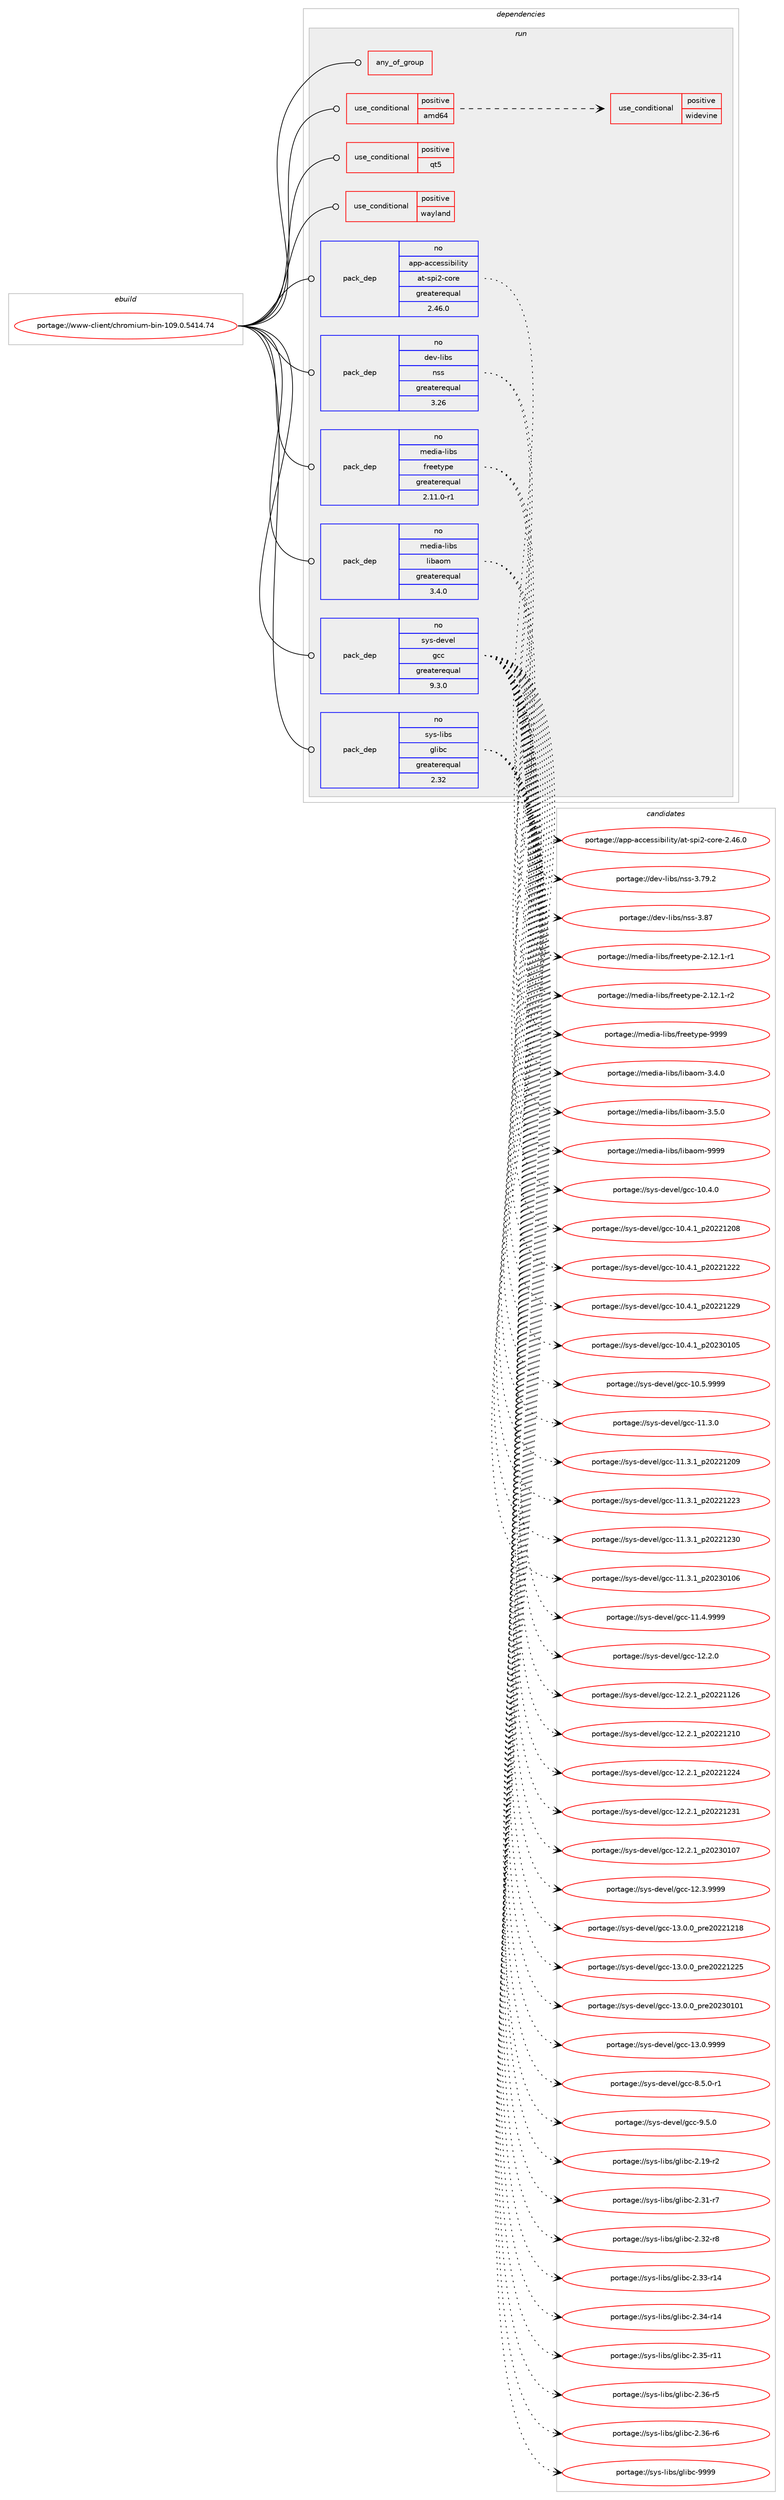 digraph prolog {

# *************
# Graph options
# *************

newrank=true;
concentrate=true;
compound=true;
graph [rankdir=LR,fontname=Helvetica,fontsize=10,ranksep=1.5];#, ranksep=2.5, nodesep=0.2];
edge  [arrowhead=vee];
node  [fontname=Helvetica,fontsize=10];

# **********
# The ebuild
# **********

subgraph cluster_leftcol {
color=gray;
rank=same;
label=<<i>ebuild</i>>;
id [label="portage://www-client/chromium-bin-109.0.5414.74", color=red, width=4, href="../www-client/chromium-bin-109.0.5414.74.svg"];
}

# ****************
# The dependencies
# ****************

subgraph cluster_midcol {
color=gray;
label=<<i>dependencies</i>>;
subgraph cluster_compile {
fillcolor="#eeeeee";
style=filled;
label=<<i>compile</i>>;
}
subgraph cluster_compileandrun {
fillcolor="#eeeeee";
style=filled;
label=<<i>compile and run</i>>;
}
subgraph cluster_run {
fillcolor="#eeeeee";
style=filled;
label=<<i>run</i>>;
subgraph any46 {
dependency406 [label=<<TABLE BORDER="0" CELLBORDER="1" CELLSPACING="0" CELLPADDING="4"><TR><TD CELLPADDING="10">any_of_group</TD></TR></TABLE>>, shape=none, color=red];# *** BEGIN UNKNOWN DEPENDENCY TYPE (TODO) ***
# dependency406 -> package_dependency(portage://www-client/chromium-bin-109.0.5414.74,run,no,x11-libs,gtk+,none,[,,],[slot(3)],[use(enable(X),none),use(optenable(wayland),none)])
# *** END UNKNOWN DEPENDENCY TYPE (TODO) ***

# *** BEGIN UNKNOWN DEPENDENCY TYPE (TODO) ***
# dependency406 -> package_dependency(portage://www-client/chromium-bin-109.0.5414.74,run,no,gui-libs,gtk,none,[,,],[slot(4)],[use(enable(X),none),use(optenable(wayland),none)])
# *** END UNKNOWN DEPENDENCY TYPE (TODO) ***

}
id:e -> dependency406:w [weight=20,style="solid",arrowhead="odot"];
subgraph cond83 {
dependency407 [label=<<TABLE BORDER="0" CELLBORDER="1" CELLSPACING="0" CELLPADDING="4"><TR><TD ROWSPAN="3" CELLPADDING="10">use_conditional</TD></TR><TR><TD>positive</TD></TR><TR><TD>amd64</TD></TR></TABLE>>, shape=none, color=red];
subgraph cond84 {
dependency408 [label=<<TABLE BORDER="0" CELLBORDER="1" CELLSPACING="0" CELLPADDING="4"><TR><TD ROWSPAN="3" CELLPADDING="10">use_conditional</TD></TR><TR><TD>positive</TD></TR><TR><TD>widevine</TD></TR></TABLE>>, shape=none, color=red];
# *** BEGIN UNKNOWN DEPENDENCY TYPE (TODO) ***
# dependency408 -> package_dependency(portage://www-client/chromium-bin-109.0.5414.74,run,no,www-plugins,chrome-binary-plugins,none,[,,],[],[])
# *** END UNKNOWN DEPENDENCY TYPE (TODO) ***

}
dependency407:e -> dependency408:w [weight=20,style="dashed",arrowhead="vee"];
}
id:e -> dependency407:w [weight=20,style="solid",arrowhead="odot"];
subgraph cond85 {
dependency409 [label=<<TABLE BORDER="0" CELLBORDER="1" CELLSPACING="0" CELLPADDING="4"><TR><TD ROWSPAN="3" CELLPADDING="10">use_conditional</TD></TR><TR><TD>positive</TD></TR><TR><TD>qt5</TD></TR></TABLE>>, shape=none, color=red];
# *** BEGIN UNKNOWN DEPENDENCY TYPE (TODO) ***
# dependency409 -> package_dependency(portage://www-client/chromium-bin-109.0.5414.74,run,no,dev-qt,qtcore,none,[,,],[slot(5)],[])
# *** END UNKNOWN DEPENDENCY TYPE (TODO) ***

# *** BEGIN UNKNOWN DEPENDENCY TYPE (TODO) ***
# dependency409 -> package_dependency(portage://www-client/chromium-bin-109.0.5414.74,run,no,dev-qt,qtgui,none,[,,],[slot(5)],[use(enable(X),none),use(optenable(wayland),none)])
# *** END UNKNOWN DEPENDENCY TYPE (TODO) ***

# *** BEGIN UNKNOWN DEPENDENCY TYPE (TODO) ***
# dependency409 -> package_dependency(portage://www-client/chromium-bin-109.0.5414.74,run,no,dev-qt,qtwidgets,none,[,,],[slot(5)],[])
# *** END UNKNOWN DEPENDENCY TYPE (TODO) ***

}
id:e -> dependency409:w [weight=20,style="solid",arrowhead="odot"];
subgraph cond86 {
dependency410 [label=<<TABLE BORDER="0" CELLBORDER="1" CELLSPACING="0" CELLPADDING="4"><TR><TD ROWSPAN="3" CELLPADDING="10">use_conditional</TD></TR><TR><TD>positive</TD></TR><TR><TD>wayland</TD></TR></TABLE>>, shape=none, color=red];
# *** BEGIN UNKNOWN DEPENDENCY TYPE (TODO) ***
# dependency410 -> package_dependency(portage://www-client/chromium-bin-109.0.5414.74,run,no,dev-libs,wayland,none,[,,],[],[])
# *** END UNKNOWN DEPENDENCY TYPE (TODO) ***

}
id:e -> dependency410:w [weight=20,style="solid",arrowhead="odot"];
subgraph pack279 {
dependency411 [label=<<TABLE BORDER="0" CELLBORDER="1" CELLSPACING="0" CELLPADDING="4" WIDTH="220"><TR><TD ROWSPAN="6" CELLPADDING="30">pack_dep</TD></TR><TR><TD WIDTH="110">no</TD></TR><TR><TD>app-accessibility</TD></TR><TR><TD>at-spi2-core</TD></TR><TR><TD>greaterequal</TD></TR><TR><TD>2.46.0</TD></TR></TABLE>>, shape=none, color=blue];
}
id:e -> dependency411:w [weight=20,style="solid",arrowhead="odot"];
# *** BEGIN UNKNOWN DEPENDENCY TYPE (TODO) ***
# id -> package_dependency(portage://www-client/chromium-bin-109.0.5414.74,run,no,dev-libs,expat,none,[,,],[],[])
# *** END UNKNOWN DEPENDENCY TYPE (TODO) ***

# *** BEGIN UNKNOWN DEPENDENCY TYPE (TODO) ***
# id -> package_dependency(portage://www-client/chromium-bin-109.0.5414.74,run,no,dev-libs,glib,none,[,,],[slot(2)],[])
# *** END UNKNOWN DEPENDENCY TYPE (TODO) ***

# *** BEGIN UNKNOWN DEPENDENCY TYPE (TODO) ***
# id -> package_dependency(portage://www-client/chromium-bin-109.0.5414.74,run,no,dev-libs,libxml2,none,[,,],[],[use(enable(icu),none)])
# *** END UNKNOWN DEPENDENCY TYPE (TODO) ***

# *** BEGIN UNKNOWN DEPENDENCY TYPE (TODO) ***
# id -> package_dependency(portage://www-client/chromium-bin-109.0.5414.74,run,no,dev-libs,libxslt,none,[,,],[],[])
# *** END UNKNOWN DEPENDENCY TYPE (TODO) ***

# *** BEGIN UNKNOWN DEPENDENCY TYPE (TODO) ***
# id -> package_dependency(portage://www-client/chromium-bin-109.0.5414.74,run,no,dev-libs,nspr,none,[,,],[],[])
# *** END UNKNOWN DEPENDENCY TYPE (TODO) ***

subgraph pack280 {
dependency412 [label=<<TABLE BORDER="0" CELLBORDER="1" CELLSPACING="0" CELLPADDING="4" WIDTH="220"><TR><TD ROWSPAN="6" CELLPADDING="30">pack_dep</TD></TR><TR><TD WIDTH="110">no</TD></TR><TR><TD>dev-libs</TD></TR><TR><TD>nss</TD></TR><TR><TD>greaterequal</TD></TR><TR><TD>3.26</TD></TR></TABLE>>, shape=none, color=blue];
}
id:e -> dependency412:w [weight=20,style="solid",arrowhead="odot"];
# *** BEGIN UNKNOWN DEPENDENCY TYPE (TODO) ***
# id -> package_dependency(portage://www-client/chromium-bin-109.0.5414.74,run,no,media-libs,alsa-lib,none,[,,],[],[])
# *** END UNKNOWN DEPENDENCY TYPE (TODO) ***

# *** BEGIN UNKNOWN DEPENDENCY TYPE (TODO) ***
# id -> package_dependency(portage://www-client/chromium-bin-109.0.5414.74,run,no,media-libs,dav1d,none,[,,],[slot(0),subslot(6)],[])
# *** END UNKNOWN DEPENDENCY TYPE (TODO) ***

# *** BEGIN UNKNOWN DEPENDENCY TYPE (TODO) ***
# id -> package_dependency(portage://www-client/chromium-bin-109.0.5414.74,run,no,media-libs,flac,none,[,,],[slot(0),subslot(10-12)],[])
# *** END UNKNOWN DEPENDENCY TYPE (TODO) ***

# *** BEGIN UNKNOWN DEPENDENCY TYPE (TODO) ***
# id -> package_dependency(portage://www-client/chromium-bin-109.0.5414.74,run,no,media-libs,fontconfig,none,[,,],[],[])
# *** END UNKNOWN DEPENDENCY TYPE (TODO) ***

subgraph pack281 {
dependency413 [label=<<TABLE BORDER="0" CELLBORDER="1" CELLSPACING="0" CELLPADDING="4" WIDTH="220"><TR><TD ROWSPAN="6" CELLPADDING="30">pack_dep</TD></TR><TR><TD WIDTH="110">no</TD></TR><TR><TD>media-libs</TD></TR><TR><TD>freetype</TD></TR><TR><TD>greaterequal</TD></TR><TR><TD>2.11.0-r1</TD></TR></TABLE>>, shape=none, color=blue];
}
id:e -> dependency413:w [weight=20,style="solid",arrowhead="odot"];
subgraph pack282 {
dependency414 [label=<<TABLE BORDER="0" CELLBORDER="1" CELLSPACING="0" CELLPADDING="4" WIDTH="220"><TR><TD ROWSPAN="6" CELLPADDING="30">pack_dep</TD></TR><TR><TD WIDTH="110">no</TD></TR><TR><TD>media-libs</TD></TR><TR><TD>libaom</TD></TR><TR><TD>greaterequal</TD></TR><TR><TD>3.4.0</TD></TR></TABLE>>, shape=none, color=blue];
}
id:e -> dependency414:w [weight=20,style="solid",arrowhead="odot"];
# *** BEGIN UNKNOWN DEPENDENCY TYPE (TODO) ***
# id -> package_dependency(portage://www-client/chromium-bin-109.0.5414.74,run,no,media-libs,libjpeg-turbo,none,[,,],[],[])
# *** END UNKNOWN DEPENDENCY TYPE (TODO) ***

# *** BEGIN UNKNOWN DEPENDENCY TYPE (TODO) ***
# id -> package_dependency(portage://www-client/chromium-bin-109.0.5414.74,run,no,media-libs,libwebp,none,[,,],[],[])
# *** END UNKNOWN DEPENDENCY TYPE (TODO) ***

# *** BEGIN UNKNOWN DEPENDENCY TYPE (TODO) ***
# id -> package_dependency(portage://www-client/chromium-bin-109.0.5414.74,run,no,media-libs,mesa,none,[,,],[],[use(enable(gbm),positive)])
# *** END UNKNOWN DEPENDENCY TYPE (TODO) ***

# *** BEGIN UNKNOWN DEPENDENCY TYPE (TODO) ***
# id -> package_dependency(portage://www-client/chromium-bin-109.0.5414.74,run,no,media-libs,openh264,none,[,,],[slot(0),subslot(7)],[])
# *** END UNKNOWN DEPENDENCY TYPE (TODO) ***

# *** BEGIN UNKNOWN DEPENDENCY TYPE (TODO) ***
# id -> package_dependency(portage://www-client/chromium-bin-109.0.5414.74,run,no,net-misc,curl,none,[,,],[],[use(enable(ssl),none)])
# *** END UNKNOWN DEPENDENCY TYPE (TODO) ***

# *** BEGIN UNKNOWN DEPENDENCY TYPE (TODO) ***
# id -> package_dependency(portage://www-client/chromium-bin-109.0.5414.74,run,no,net-print,cups,none,[,,],[],[])
# *** END UNKNOWN DEPENDENCY TYPE (TODO) ***

# *** BEGIN UNKNOWN DEPENDENCY TYPE (TODO) ***
# id -> package_dependency(portage://www-client/chromium-bin-109.0.5414.74,run,no,sys-apps,dbus,none,[,,],[],[])
# *** END UNKNOWN DEPENDENCY TYPE (TODO) ***

# *** BEGIN UNKNOWN DEPENDENCY TYPE (TODO) ***
# id -> package_dependency(portage://www-client/chromium-bin-109.0.5414.74,run,no,sys-apps,pciutils,none,[,,],[],[])
# *** END UNKNOWN DEPENDENCY TYPE (TODO) ***

subgraph pack283 {
dependency415 [label=<<TABLE BORDER="0" CELLBORDER="1" CELLSPACING="0" CELLPADDING="4" WIDTH="220"><TR><TD ROWSPAN="6" CELLPADDING="30">pack_dep</TD></TR><TR><TD WIDTH="110">no</TD></TR><TR><TD>sys-devel</TD></TR><TR><TD>gcc</TD></TR><TR><TD>greaterequal</TD></TR><TR><TD>9.3.0</TD></TR></TABLE>>, shape=none, color=blue];
}
id:e -> dependency415:w [weight=20,style="solid",arrowhead="odot"];
subgraph pack284 {
dependency416 [label=<<TABLE BORDER="0" CELLBORDER="1" CELLSPACING="0" CELLPADDING="4" WIDTH="220"><TR><TD ROWSPAN="6" CELLPADDING="30">pack_dep</TD></TR><TR><TD WIDTH="110">no</TD></TR><TR><TD>sys-libs</TD></TR><TR><TD>glibc</TD></TR><TR><TD>greaterequal</TD></TR><TR><TD>2.32</TD></TR></TABLE>>, shape=none, color=blue];
}
id:e -> dependency416:w [weight=20,style="solid",arrowhead="odot"];
# *** BEGIN UNKNOWN DEPENDENCY TYPE (TODO) ***
# id -> package_dependency(portage://www-client/chromium-bin-109.0.5414.74,run,no,sys-libs,zlib,none,[,,],[],[use(enable(minizip),none)])
# *** END UNKNOWN DEPENDENCY TYPE (TODO) ***

# *** BEGIN UNKNOWN DEPENDENCY TYPE (TODO) ***
# id -> package_dependency(portage://www-client/chromium-bin-109.0.5414.74,run,no,virtual,ttf-fonts,none,[,,],[],[])
# *** END UNKNOWN DEPENDENCY TYPE (TODO) ***

# *** BEGIN UNKNOWN DEPENDENCY TYPE (TODO) ***
# id -> package_dependency(portage://www-client/chromium-bin-109.0.5414.74,run,no,virtual,udev,none,[,,],[],[])
# *** END UNKNOWN DEPENDENCY TYPE (TODO) ***

# *** BEGIN UNKNOWN DEPENDENCY TYPE (TODO) ***
# id -> package_dependency(portage://www-client/chromium-bin-109.0.5414.74,run,no,x11-libs,cairo,none,[,,],[],[])
# *** END UNKNOWN DEPENDENCY TYPE (TODO) ***

# *** BEGIN UNKNOWN DEPENDENCY TYPE (TODO) ***
# id -> package_dependency(portage://www-client/chromium-bin-109.0.5414.74,run,no,x11-libs,gdk-pixbuf,none,[,,],[slot(2)],[])
# *** END UNKNOWN DEPENDENCY TYPE (TODO) ***

# *** BEGIN UNKNOWN DEPENDENCY TYPE (TODO) ***
# id -> package_dependency(portage://www-client/chromium-bin-109.0.5414.74,run,no,x11-libs,libX11,none,[,,],[],[])
# *** END UNKNOWN DEPENDENCY TYPE (TODO) ***

# *** BEGIN UNKNOWN DEPENDENCY TYPE (TODO) ***
# id -> package_dependency(portage://www-client/chromium-bin-109.0.5414.74,run,no,x11-libs,libXcomposite,none,[,,],[],[])
# *** END UNKNOWN DEPENDENCY TYPE (TODO) ***

# *** BEGIN UNKNOWN DEPENDENCY TYPE (TODO) ***
# id -> package_dependency(portage://www-client/chromium-bin-109.0.5414.74,run,no,x11-libs,libXdamage,none,[,,],[],[])
# *** END UNKNOWN DEPENDENCY TYPE (TODO) ***

# *** BEGIN UNKNOWN DEPENDENCY TYPE (TODO) ***
# id -> package_dependency(portage://www-client/chromium-bin-109.0.5414.74,run,no,x11-libs,libXext,none,[,,],[],[])
# *** END UNKNOWN DEPENDENCY TYPE (TODO) ***

# *** BEGIN UNKNOWN DEPENDENCY TYPE (TODO) ***
# id -> package_dependency(portage://www-client/chromium-bin-109.0.5414.74,run,no,x11-libs,libXfixes,none,[,,],[],[])
# *** END UNKNOWN DEPENDENCY TYPE (TODO) ***

# *** BEGIN UNKNOWN DEPENDENCY TYPE (TODO) ***
# id -> package_dependency(portage://www-client/chromium-bin-109.0.5414.74,run,no,x11-libs,libXrandr,none,[,,],[],[])
# *** END UNKNOWN DEPENDENCY TYPE (TODO) ***

# *** BEGIN UNKNOWN DEPENDENCY TYPE (TODO) ***
# id -> package_dependency(portage://www-client/chromium-bin-109.0.5414.74,run,no,x11-libs,libXtst,none,[,,],[],[])
# *** END UNKNOWN DEPENDENCY TYPE (TODO) ***

# *** BEGIN UNKNOWN DEPENDENCY TYPE (TODO) ***
# id -> package_dependency(portage://www-client/chromium-bin-109.0.5414.74,run,no,x11-libs,libdrm,none,[,,],[],[])
# *** END UNKNOWN DEPENDENCY TYPE (TODO) ***

# *** BEGIN UNKNOWN DEPENDENCY TYPE (TODO) ***
# id -> package_dependency(portage://www-client/chromium-bin-109.0.5414.74,run,no,x11-libs,libxcb,none,[,,],[],[])
# *** END UNKNOWN DEPENDENCY TYPE (TODO) ***

# *** BEGIN UNKNOWN DEPENDENCY TYPE (TODO) ***
# id -> package_dependency(portage://www-client/chromium-bin-109.0.5414.74,run,no,x11-libs,libxkbcommon,none,[,,],[],[])
# *** END UNKNOWN DEPENDENCY TYPE (TODO) ***

# *** BEGIN UNKNOWN DEPENDENCY TYPE (TODO) ***
# id -> package_dependency(portage://www-client/chromium-bin-109.0.5414.74,run,no,x11-libs,libxshmfence,none,[,,],[],[])
# *** END UNKNOWN DEPENDENCY TYPE (TODO) ***

# *** BEGIN UNKNOWN DEPENDENCY TYPE (TODO) ***
# id -> package_dependency(portage://www-client/chromium-bin-109.0.5414.74,run,no,x11-libs,pango,none,[,,],[],[])
# *** END UNKNOWN DEPENDENCY TYPE (TODO) ***

# *** BEGIN UNKNOWN DEPENDENCY TYPE (TODO) ***
# id -> package_dependency(portage://www-client/chromium-bin-109.0.5414.74,run,no,x11-misc,xdg-utils,none,[,,],[],[])
# *** END UNKNOWN DEPENDENCY TYPE (TODO) ***

}
}

# **************
# The candidates
# **************

subgraph cluster_choices {
rank=same;
color=gray;
label=<<i>candidates</i>>;

subgraph choice279 {
color=black;
nodesep=1;
choice97112112459799991011151151059810510810511612147971164511511210550459911111410145504652544648 [label="portage://app-accessibility/at-spi2-core-2.46.0", color=red, width=4,href="../app-accessibility/at-spi2-core-2.46.0.svg"];
dependency411:e -> choice97112112459799991011151151059810510810511612147971164511511210550459911111410145504652544648:w [style=dotted,weight="100"];
}
subgraph choice280 {
color=black;
nodesep=1;
choice10010111845108105981154711011511545514655574650 [label="portage://dev-libs/nss-3.79.2", color=red, width=4,href="../dev-libs/nss-3.79.2.svg"];
choice1001011184510810598115471101151154551465655 [label="portage://dev-libs/nss-3.87", color=red, width=4,href="../dev-libs/nss-3.87.svg"];
dependency412:e -> choice10010111845108105981154711011511545514655574650:w [style=dotted,weight="100"];
dependency412:e -> choice1001011184510810598115471101151154551465655:w [style=dotted,weight="100"];
}
subgraph choice281 {
color=black;
nodesep=1;
choice10910110010597451081059811547102114101101116121112101455046495046494511449 [label="portage://media-libs/freetype-2.12.1-r1", color=red, width=4,href="../media-libs/freetype-2.12.1-r1.svg"];
choice10910110010597451081059811547102114101101116121112101455046495046494511450 [label="portage://media-libs/freetype-2.12.1-r2", color=red, width=4,href="../media-libs/freetype-2.12.1-r2.svg"];
choice109101100105974510810598115471021141011011161211121014557575757 [label="portage://media-libs/freetype-9999", color=red, width=4,href="../media-libs/freetype-9999.svg"];
dependency413:e -> choice10910110010597451081059811547102114101101116121112101455046495046494511449:w [style=dotted,weight="100"];
dependency413:e -> choice10910110010597451081059811547102114101101116121112101455046495046494511450:w [style=dotted,weight="100"];
dependency413:e -> choice109101100105974510810598115471021141011011161211121014557575757:w [style=dotted,weight="100"];
}
subgraph choice282 {
color=black;
nodesep=1;
choice109101100105974510810598115471081059897111109455146524648 [label="portage://media-libs/libaom-3.4.0", color=red, width=4,href="../media-libs/libaom-3.4.0.svg"];
choice109101100105974510810598115471081059897111109455146534648 [label="portage://media-libs/libaom-3.5.0", color=red, width=4,href="../media-libs/libaom-3.5.0.svg"];
choice1091011001059745108105981154710810598971111094557575757 [label="portage://media-libs/libaom-9999", color=red, width=4,href="../media-libs/libaom-9999.svg"];
dependency414:e -> choice109101100105974510810598115471081059897111109455146524648:w [style=dotted,weight="100"];
dependency414:e -> choice109101100105974510810598115471081059897111109455146534648:w [style=dotted,weight="100"];
dependency414:e -> choice1091011001059745108105981154710810598971111094557575757:w [style=dotted,weight="100"];
}
subgraph choice283 {
color=black;
nodesep=1;
choice1151211154510010111810110847103999945494846524648 [label="portage://sys-devel/gcc-10.4.0", color=red, width=4,href="../sys-devel/gcc-10.4.0.svg"];
choice1151211154510010111810110847103999945494846524649951125048505049504856 [label="portage://sys-devel/gcc-10.4.1_p20221208", color=red, width=4,href="../sys-devel/gcc-10.4.1_p20221208.svg"];
choice1151211154510010111810110847103999945494846524649951125048505049505050 [label="portage://sys-devel/gcc-10.4.1_p20221222", color=red, width=4,href="../sys-devel/gcc-10.4.1_p20221222.svg"];
choice1151211154510010111810110847103999945494846524649951125048505049505057 [label="portage://sys-devel/gcc-10.4.1_p20221229", color=red, width=4,href="../sys-devel/gcc-10.4.1_p20221229.svg"];
choice1151211154510010111810110847103999945494846524649951125048505148494853 [label="portage://sys-devel/gcc-10.4.1_p20230105", color=red, width=4,href="../sys-devel/gcc-10.4.1_p20230105.svg"];
choice1151211154510010111810110847103999945494846534657575757 [label="portage://sys-devel/gcc-10.5.9999", color=red, width=4,href="../sys-devel/gcc-10.5.9999.svg"];
choice1151211154510010111810110847103999945494946514648 [label="portage://sys-devel/gcc-11.3.0", color=red, width=4,href="../sys-devel/gcc-11.3.0.svg"];
choice1151211154510010111810110847103999945494946514649951125048505049504857 [label="portage://sys-devel/gcc-11.3.1_p20221209", color=red, width=4,href="../sys-devel/gcc-11.3.1_p20221209.svg"];
choice1151211154510010111810110847103999945494946514649951125048505049505051 [label="portage://sys-devel/gcc-11.3.1_p20221223", color=red, width=4,href="../sys-devel/gcc-11.3.1_p20221223.svg"];
choice1151211154510010111810110847103999945494946514649951125048505049505148 [label="portage://sys-devel/gcc-11.3.1_p20221230", color=red, width=4,href="../sys-devel/gcc-11.3.1_p20221230.svg"];
choice1151211154510010111810110847103999945494946514649951125048505148494854 [label="portage://sys-devel/gcc-11.3.1_p20230106", color=red, width=4,href="../sys-devel/gcc-11.3.1_p20230106.svg"];
choice1151211154510010111810110847103999945494946524657575757 [label="portage://sys-devel/gcc-11.4.9999", color=red, width=4,href="../sys-devel/gcc-11.4.9999.svg"];
choice1151211154510010111810110847103999945495046504648 [label="portage://sys-devel/gcc-12.2.0", color=red, width=4,href="../sys-devel/gcc-12.2.0.svg"];
choice1151211154510010111810110847103999945495046504649951125048505049495054 [label="portage://sys-devel/gcc-12.2.1_p20221126", color=red, width=4,href="../sys-devel/gcc-12.2.1_p20221126.svg"];
choice1151211154510010111810110847103999945495046504649951125048505049504948 [label="portage://sys-devel/gcc-12.2.1_p20221210", color=red, width=4,href="../sys-devel/gcc-12.2.1_p20221210.svg"];
choice1151211154510010111810110847103999945495046504649951125048505049505052 [label="portage://sys-devel/gcc-12.2.1_p20221224", color=red, width=4,href="../sys-devel/gcc-12.2.1_p20221224.svg"];
choice1151211154510010111810110847103999945495046504649951125048505049505149 [label="portage://sys-devel/gcc-12.2.1_p20221231", color=red, width=4,href="../sys-devel/gcc-12.2.1_p20221231.svg"];
choice1151211154510010111810110847103999945495046504649951125048505148494855 [label="portage://sys-devel/gcc-12.2.1_p20230107", color=red, width=4,href="../sys-devel/gcc-12.2.1_p20230107.svg"];
choice1151211154510010111810110847103999945495046514657575757 [label="portage://sys-devel/gcc-12.3.9999", color=red, width=4,href="../sys-devel/gcc-12.3.9999.svg"];
choice1151211154510010111810110847103999945495146484648951121141015048505049504956 [label="portage://sys-devel/gcc-13.0.0_pre20221218", color=red, width=4,href="../sys-devel/gcc-13.0.0_pre20221218.svg"];
choice1151211154510010111810110847103999945495146484648951121141015048505049505053 [label="portage://sys-devel/gcc-13.0.0_pre20221225", color=red, width=4,href="../sys-devel/gcc-13.0.0_pre20221225.svg"];
choice1151211154510010111810110847103999945495146484648951121141015048505148494849 [label="portage://sys-devel/gcc-13.0.0_pre20230101", color=red, width=4,href="../sys-devel/gcc-13.0.0_pre20230101.svg"];
choice1151211154510010111810110847103999945495146484657575757 [label="portage://sys-devel/gcc-13.0.9999", color=red, width=4,href="../sys-devel/gcc-13.0.9999.svg"];
choice115121115451001011181011084710399994556465346484511449 [label="portage://sys-devel/gcc-8.5.0-r1", color=red, width=4,href="../sys-devel/gcc-8.5.0-r1.svg"];
choice11512111545100101118101108471039999455746534648 [label="portage://sys-devel/gcc-9.5.0", color=red, width=4,href="../sys-devel/gcc-9.5.0.svg"];
dependency415:e -> choice1151211154510010111810110847103999945494846524648:w [style=dotted,weight="100"];
dependency415:e -> choice1151211154510010111810110847103999945494846524649951125048505049504856:w [style=dotted,weight="100"];
dependency415:e -> choice1151211154510010111810110847103999945494846524649951125048505049505050:w [style=dotted,weight="100"];
dependency415:e -> choice1151211154510010111810110847103999945494846524649951125048505049505057:w [style=dotted,weight="100"];
dependency415:e -> choice1151211154510010111810110847103999945494846524649951125048505148494853:w [style=dotted,weight="100"];
dependency415:e -> choice1151211154510010111810110847103999945494846534657575757:w [style=dotted,weight="100"];
dependency415:e -> choice1151211154510010111810110847103999945494946514648:w [style=dotted,weight="100"];
dependency415:e -> choice1151211154510010111810110847103999945494946514649951125048505049504857:w [style=dotted,weight="100"];
dependency415:e -> choice1151211154510010111810110847103999945494946514649951125048505049505051:w [style=dotted,weight="100"];
dependency415:e -> choice1151211154510010111810110847103999945494946514649951125048505049505148:w [style=dotted,weight="100"];
dependency415:e -> choice1151211154510010111810110847103999945494946514649951125048505148494854:w [style=dotted,weight="100"];
dependency415:e -> choice1151211154510010111810110847103999945494946524657575757:w [style=dotted,weight="100"];
dependency415:e -> choice1151211154510010111810110847103999945495046504648:w [style=dotted,weight="100"];
dependency415:e -> choice1151211154510010111810110847103999945495046504649951125048505049495054:w [style=dotted,weight="100"];
dependency415:e -> choice1151211154510010111810110847103999945495046504649951125048505049504948:w [style=dotted,weight="100"];
dependency415:e -> choice1151211154510010111810110847103999945495046504649951125048505049505052:w [style=dotted,weight="100"];
dependency415:e -> choice1151211154510010111810110847103999945495046504649951125048505049505149:w [style=dotted,weight="100"];
dependency415:e -> choice1151211154510010111810110847103999945495046504649951125048505148494855:w [style=dotted,weight="100"];
dependency415:e -> choice1151211154510010111810110847103999945495046514657575757:w [style=dotted,weight="100"];
dependency415:e -> choice1151211154510010111810110847103999945495146484648951121141015048505049504956:w [style=dotted,weight="100"];
dependency415:e -> choice1151211154510010111810110847103999945495146484648951121141015048505049505053:w [style=dotted,weight="100"];
dependency415:e -> choice1151211154510010111810110847103999945495146484648951121141015048505148494849:w [style=dotted,weight="100"];
dependency415:e -> choice1151211154510010111810110847103999945495146484657575757:w [style=dotted,weight="100"];
dependency415:e -> choice115121115451001011181011084710399994556465346484511449:w [style=dotted,weight="100"];
dependency415:e -> choice11512111545100101118101108471039999455746534648:w [style=dotted,weight="100"];
}
subgraph choice284 {
color=black;
nodesep=1;
choice115121115451081059811547103108105989945504649574511450 [label="portage://sys-libs/glibc-2.19-r2", color=red, width=4,href="../sys-libs/glibc-2.19-r2.svg"];
choice115121115451081059811547103108105989945504651494511455 [label="portage://sys-libs/glibc-2.31-r7", color=red, width=4,href="../sys-libs/glibc-2.31-r7.svg"];
choice115121115451081059811547103108105989945504651504511456 [label="portage://sys-libs/glibc-2.32-r8", color=red, width=4,href="../sys-libs/glibc-2.32-r8.svg"];
choice11512111545108105981154710310810598994550465151451144952 [label="portage://sys-libs/glibc-2.33-r14", color=red, width=4,href="../sys-libs/glibc-2.33-r14.svg"];
choice11512111545108105981154710310810598994550465152451144952 [label="portage://sys-libs/glibc-2.34-r14", color=red, width=4,href="../sys-libs/glibc-2.34-r14.svg"];
choice11512111545108105981154710310810598994550465153451144949 [label="portage://sys-libs/glibc-2.35-r11", color=red, width=4,href="../sys-libs/glibc-2.35-r11.svg"];
choice115121115451081059811547103108105989945504651544511453 [label="portage://sys-libs/glibc-2.36-r5", color=red, width=4,href="../sys-libs/glibc-2.36-r5.svg"];
choice115121115451081059811547103108105989945504651544511454 [label="portage://sys-libs/glibc-2.36-r6", color=red, width=4,href="../sys-libs/glibc-2.36-r6.svg"];
choice11512111545108105981154710310810598994557575757 [label="portage://sys-libs/glibc-9999", color=red, width=4,href="../sys-libs/glibc-9999.svg"];
dependency416:e -> choice115121115451081059811547103108105989945504649574511450:w [style=dotted,weight="100"];
dependency416:e -> choice115121115451081059811547103108105989945504651494511455:w [style=dotted,weight="100"];
dependency416:e -> choice115121115451081059811547103108105989945504651504511456:w [style=dotted,weight="100"];
dependency416:e -> choice11512111545108105981154710310810598994550465151451144952:w [style=dotted,weight="100"];
dependency416:e -> choice11512111545108105981154710310810598994550465152451144952:w [style=dotted,weight="100"];
dependency416:e -> choice11512111545108105981154710310810598994550465153451144949:w [style=dotted,weight="100"];
dependency416:e -> choice115121115451081059811547103108105989945504651544511453:w [style=dotted,weight="100"];
dependency416:e -> choice115121115451081059811547103108105989945504651544511454:w [style=dotted,weight="100"];
dependency416:e -> choice11512111545108105981154710310810598994557575757:w [style=dotted,weight="100"];
}
}

}
